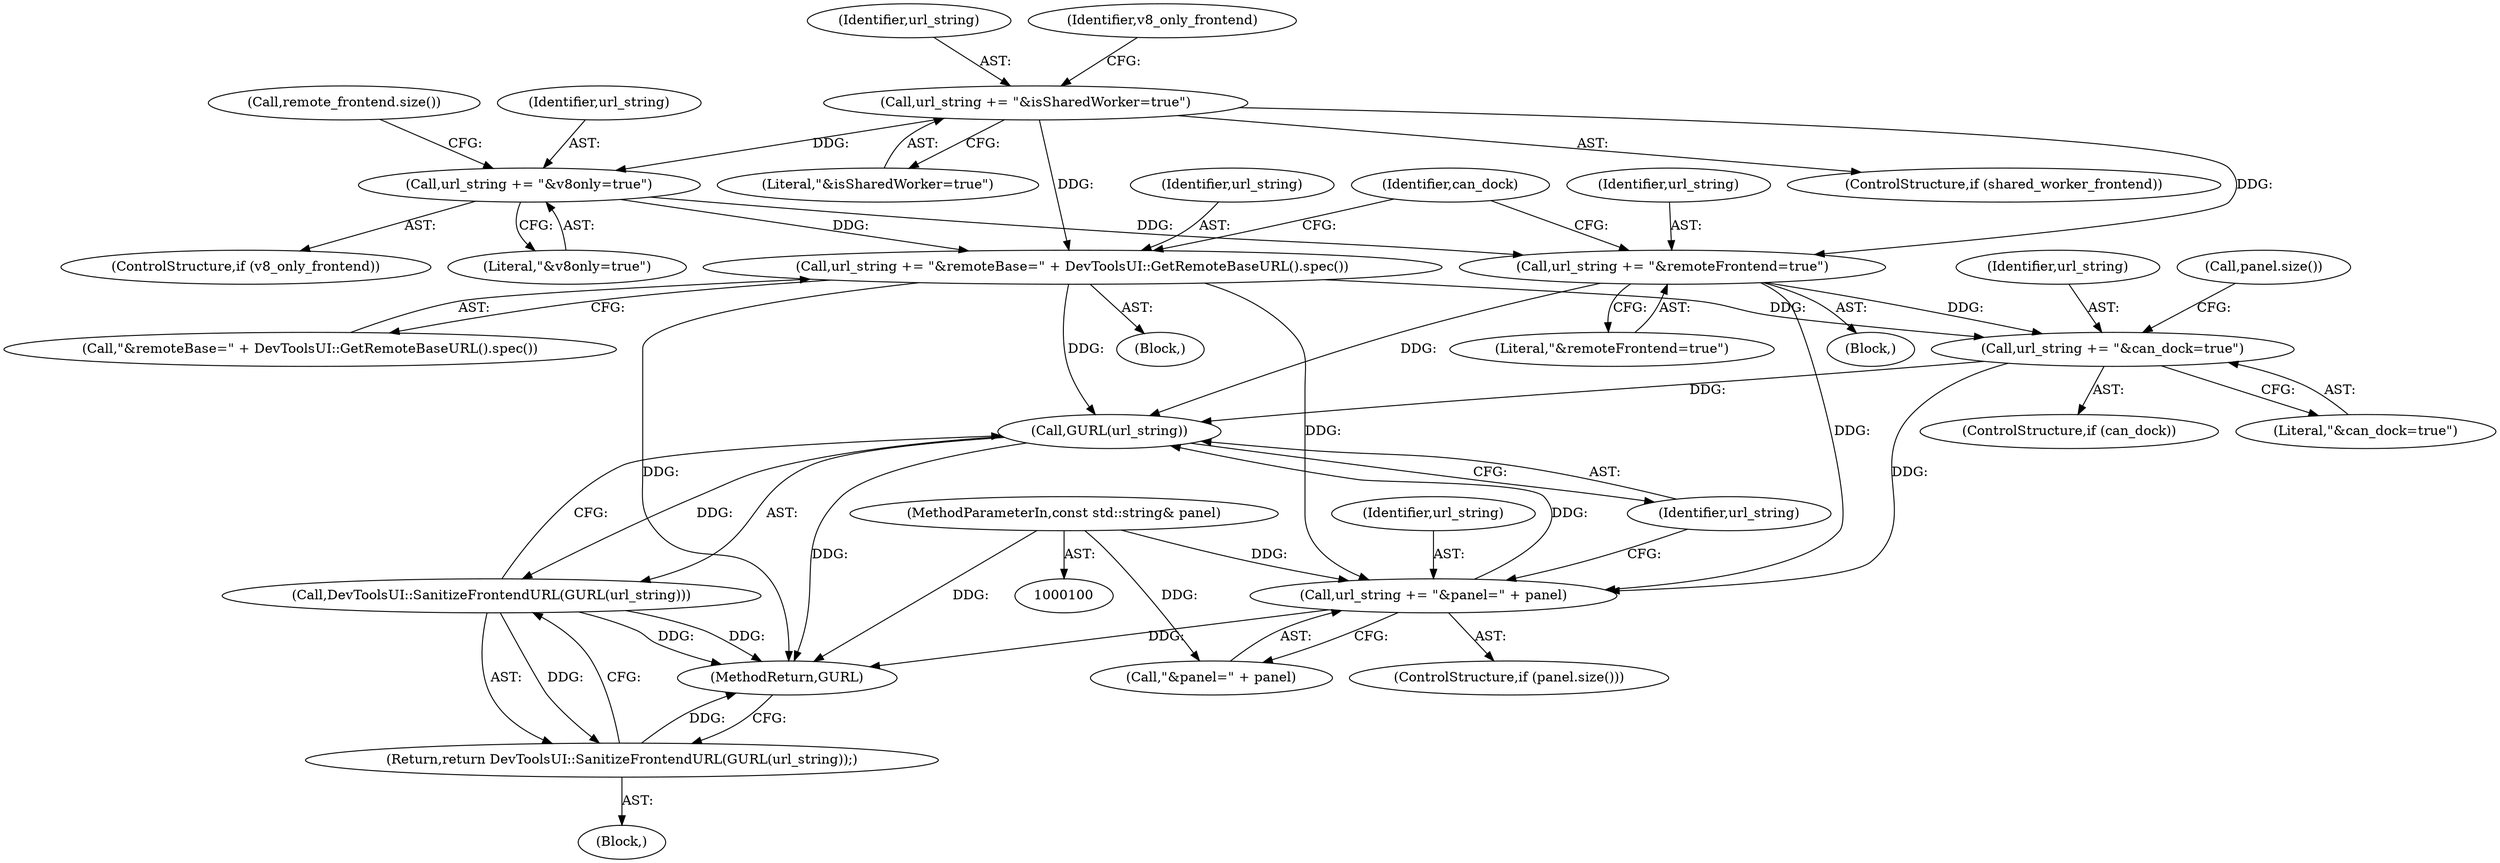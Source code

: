 digraph "1_Chrome_eea3300239f0b53e172a320eb8de59d0bea65f27_3@del" {
"1000153" [label="(Call,GURL(url_string))"];
"1000129" [label="(Call,url_string += \"&remoteFrontend=true\")"];
"1000118" [label="(Call,url_string += \"&isSharedWorker=true\")"];
"1000123" [label="(Call,url_string += \"&v8only=true\")"];
"1000141" [label="(Call,url_string += \"&can_dock=true\")"];
"1000134" [label="(Call,url_string += \"&remoteBase=\" + DevToolsUI::GetRemoteBaseURL().spec())"];
"1000146" [label="(Call,url_string += \"&panel=\" + panel)"];
"1000107" [label="(MethodParameterIn,const std::string& panel)"];
"1000152" [label="(Call,DevToolsUI::SanitizeFrontendURL(GURL(url_string)))"];
"1000151" [label="(Return,return DevToolsUI::SanitizeFrontendURL(GURL(url_string));)"];
"1000127" [label="(Call,remote_frontend.size())"];
"1000154" [label="(Identifier,url_string)"];
"1000145" [label="(Call,panel.size())"];
"1000139" [label="(ControlStructure,if (can_dock))"];
"1000124" [label="(Identifier,url_string)"];
"1000129" [label="(Call,url_string += \"&remoteFrontend=true\")"];
"1000125" [label="(Literal,\"&v8only=true\")"];
"1000143" [label="(Literal,\"&can_dock=true\")"];
"1000136" [label="(Call,\"&remoteBase=\" + DevToolsUI::GetRemoteBaseURL().spec())"];
"1000135" [label="(Identifier,url_string)"];
"1000133" [label="(Block,)"];
"1000151" [label="(Return,return DevToolsUI::SanitizeFrontendURL(GURL(url_string));)"];
"1000116" [label="(ControlStructure,if (shared_worker_frontend))"];
"1000142" [label="(Identifier,url_string)"];
"1000107" [label="(MethodParameterIn,const std::string& panel)"];
"1000134" [label="(Call,url_string += \"&remoteBase=\" + DevToolsUI::GetRemoteBaseURL().spec())"];
"1000140" [label="(Identifier,can_dock)"];
"1000119" [label="(Identifier,url_string)"];
"1000108" [label="(Block,)"];
"1000122" [label="(Identifier,v8_only_frontend)"];
"1000121" [label="(ControlStructure,if (v8_only_frontend))"];
"1000141" [label="(Call,url_string += \"&can_dock=true\")"];
"1000146" [label="(Call,url_string += \"&panel=\" + panel)"];
"1000131" [label="(Literal,\"&remoteFrontend=true\")"];
"1000120" [label="(Literal,\"&isSharedWorker=true\")"];
"1000118" [label="(Call,url_string += \"&isSharedWorker=true\")"];
"1000147" [label="(Identifier,url_string)"];
"1000152" [label="(Call,DevToolsUI::SanitizeFrontendURL(GURL(url_string)))"];
"1000148" [label="(Call,\"&panel=\" + panel)"];
"1000123" [label="(Call,url_string += \"&v8only=true\")"];
"1000128" [label="(Block,)"];
"1000155" [label="(MethodReturn,GURL)"];
"1000130" [label="(Identifier,url_string)"];
"1000144" [label="(ControlStructure,if (panel.size()))"];
"1000153" [label="(Call,GURL(url_string))"];
"1000153" -> "1000152"  [label="AST: "];
"1000153" -> "1000154"  [label="CFG: "];
"1000154" -> "1000153"  [label="AST: "];
"1000152" -> "1000153"  [label="CFG: "];
"1000153" -> "1000155"  [label="DDG: "];
"1000153" -> "1000152"  [label="DDG: "];
"1000129" -> "1000153"  [label="DDG: "];
"1000141" -> "1000153"  [label="DDG: "];
"1000134" -> "1000153"  [label="DDG: "];
"1000146" -> "1000153"  [label="DDG: "];
"1000129" -> "1000128"  [label="AST: "];
"1000129" -> "1000131"  [label="CFG: "];
"1000130" -> "1000129"  [label="AST: "];
"1000131" -> "1000129"  [label="AST: "];
"1000140" -> "1000129"  [label="CFG: "];
"1000118" -> "1000129"  [label="DDG: "];
"1000123" -> "1000129"  [label="DDG: "];
"1000129" -> "1000141"  [label="DDG: "];
"1000129" -> "1000146"  [label="DDG: "];
"1000118" -> "1000116"  [label="AST: "];
"1000118" -> "1000120"  [label="CFG: "];
"1000119" -> "1000118"  [label="AST: "];
"1000120" -> "1000118"  [label="AST: "];
"1000122" -> "1000118"  [label="CFG: "];
"1000118" -> "1000123"  [label="DDG: "];
"1000118" -> "1000134"  [label="DDG: "];
"1000123" -> "1000121"  [label="AST: "];
"1000123" -> "1000125"  [label="CFG: "];
"1000124" -> "1000123"  [label="AST: "];
"1000125" -> "1000123"  [label="AST: "];
"1000127" -> "1000123"  [label="CFG: "];
"1000123" -> "1000134"  [label="DDG: "];
"1000141" -> "1000139"  [label="AST: "];
"1000141" -> "1000143"  [label="CFG: "];
"1000142" -> "1000141"  [label="AST: "];
"1000143" -> "1000141"  [label="AST: "];
"1000145" -> "1000141"  [label="CFG: "];
"1000134" -> "1000141"  [label="DDG: "];
"1000141" -> "1000146"  [label="DDG: "];
"1000134" -> "1000133"  [label="AST: "];
"1000134" -> "1000136"  [label="CFG: "];
"1000135" -> "1000134"  [label="AST: "];
"1000136" -> "1000134"  [label="AST: "];
"1000140" -> "1000134"  [label="CFG: "];
"1000134" -> "1000155"  [label="DDG: "];
"1000134" -> "1000146"  [label="DDG: "];
"1000146" -> "1000144"  [label="AST: "];
"1000146" -> "1000148"  [label="CFG: "];
"1000147" -> "1000146"  [label="AST: "];
"1000148" -> "1000146"  [label="AST: "];
"1000154" -> "1000146"  [label="CFG: "];
"1000146" -> "1000155"  [label="DDG: "];
"1000107" -> "1000146"  [label="DDG: "];
"1000107" -> "1000100"  [label="AST: "];
"1000107" -> "1000155"  [label="DDG: "];
"1000107" -> "1000148"  [label="DDG: "];
"1000152" -> "1000151"  [label="AST: "];
"1000151" -> "1000152"  [label="CFG: "];
"1000152" -> "1000155"  [label="DDG: "];
"1000152" -> "1000155"  [label="DDG: "];
"1000152" -> "1000151"  [label="DDG: "];
"1000151" -> "1000108"  [label="AST: "];
"1000155" -> "1000151"  [label="CFG: "];
"1000151" -> "1000155"  [label="DDG: "];
}
